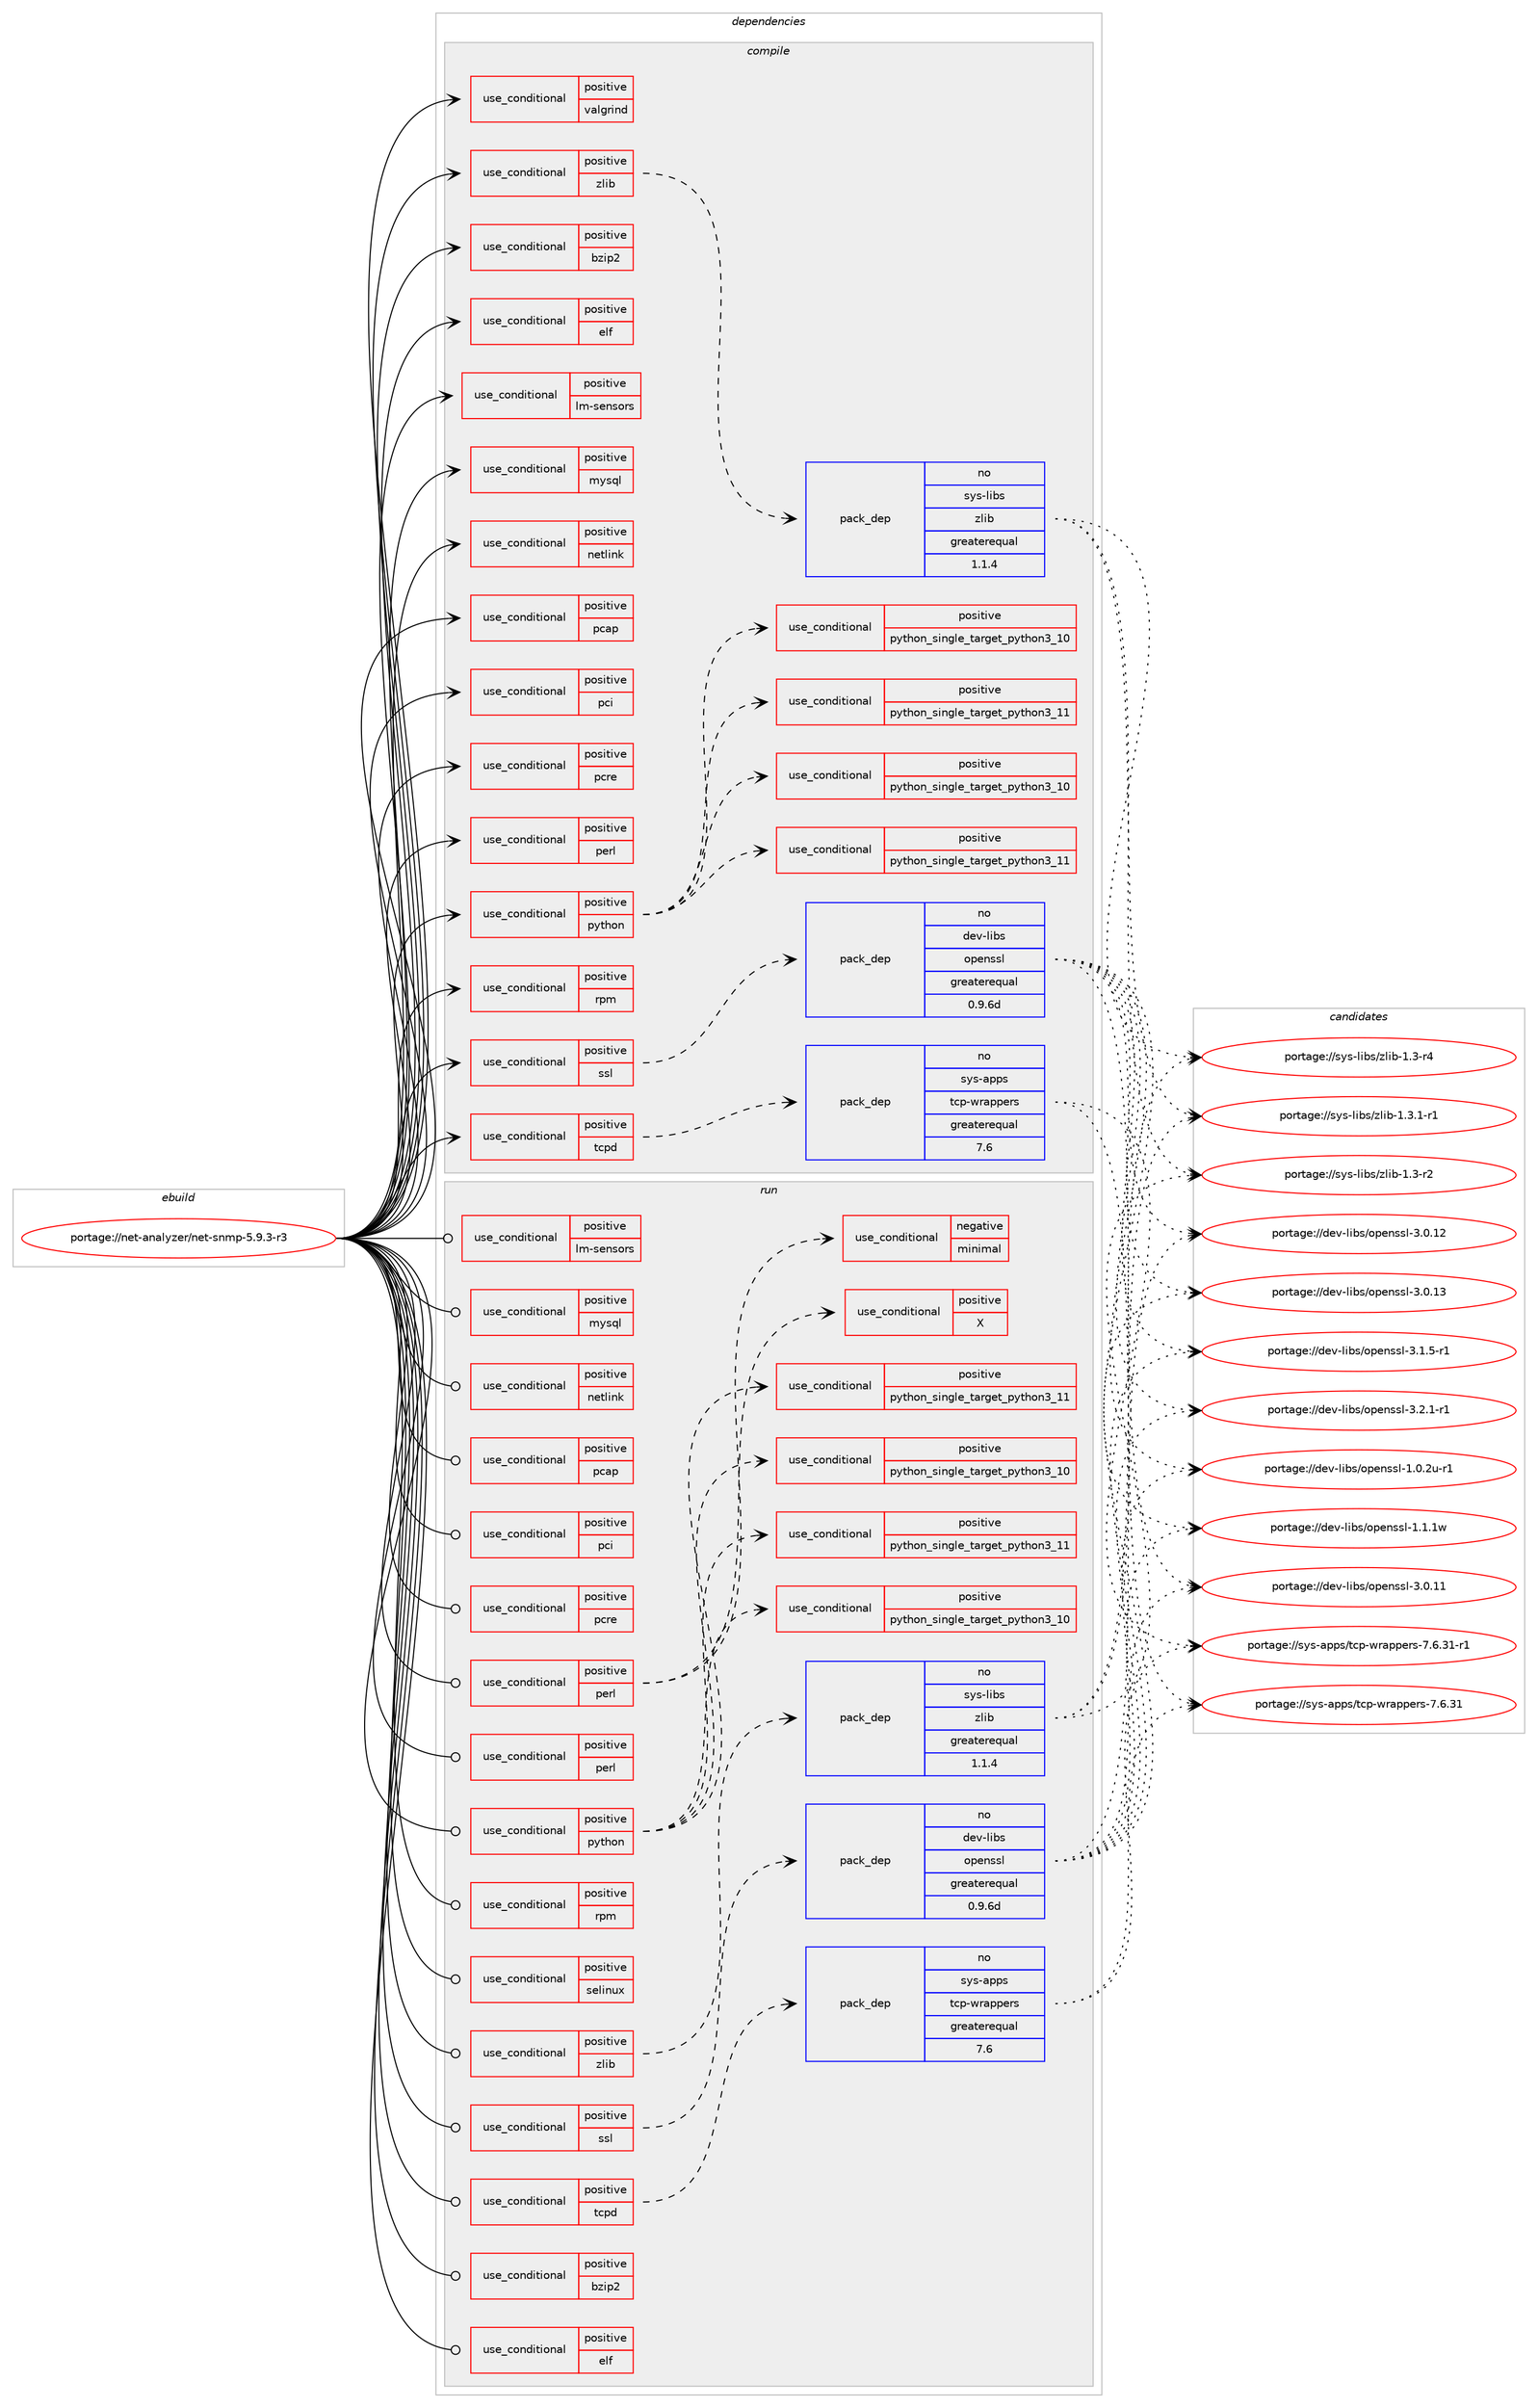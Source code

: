 digraph prolog {

# *************
# Graph options
# *************

newrank=true;
concentrate=true;
compound=true;
graph [rankdir=LR,fontname=Helvetica,fontsize=10,ranksep=1.5];#, ranksep=2.5, nodesep=0.2];
edge  [arrowhead=vee];
node  [fontname=Helvetica,fontsize=10];

# **********
# The ebuild
# **********

subgraph cluster_leftcol {
color=gray;
rank=same;
label=<<i>ebuild</i>>;
id [label="portage://net-analyzer/net-snmp-5.9.3-r3", color=red, width=4, href="../net-analyzer/net-snmp-5.9.3-r3.svg"];
}

# ****************
# The dependencies
# ****************

subgraph cluster_midcol {
color=gray;
label=<<i>dependencies</i>>;
subgraph cluster_compile {
fillcolor="#eeeeee";
style=filled;
label=<<i>compile</i>>;
subgraph cond135 {
dependency185 [label=<<TABLE BORDER="0" CELLBORDER="1" CELLSPACING="0" CELLPADDING="4"><TR><TD ROWSPAN="3" CELLPADDING="10">use_conditional</TD></TR><TR><TD>positive</TD></TR><TR><TD>bzip2</TD></TR></TABLE>>, shape=none, color=red];
# *** BEGIN UNKNOWN DEPENDENCY TYPE (TODO) ***
# dependency185 -> package_dependency(portage://net-analyzer/net-snmp-5.9.3-r3,install,no,app-arch,bzip2,none,[,,],[],[])
# *** END UNKNOWN DEPENDENCY TYPE (TODO) ***

}
id:e -> dependency185:w [weight=20,style="solid",arrowhead="vee"];
subgraph cond136 {
dependency186 [label=<<TABLE BORDER="0" CELLBORDER="1" CELLSPACING="0" CELLPADDING="4"><TR><TD ROWSPAN="3" CELLPADDING="10">use_conditional</TD></TR><TR><TD>positive</TD></TR><TR><TD>elf</TD></TR></TABLE>>, shape=none, color=red];
# *** BEGIN UNKNOWN DEPENDENCY TYPE (TODO) ***
# dependency186 -> package_dependency(portage://net-analyzer/net-snmp-5.9.3-r3,install,no,dev-libs,elfutils,none,[,,],[],[])
# *** END UNKNOWN DEPENDENCY TYPE (TODO) ***

}
id:e -> dependency186:w [weight=20,style="solid",arrowhead="vee"];
subgraph cond137 {
dependency187 [label=<<TABLE BORDER="0" CELLBORDER="1" CELLSPACING="0" CELLPADDING="4"><TR><TD ROWSPAN="3" CELLPADDING="10">use_conditional</TD></TR><TR><TD>positive</TD></TR><TR><TD>lm-sensors</TD></TR></TABLE>>, shape=none, color=red];
# *** BEGIN UNKNOWN DEPENDENCY TYPE (TODO) ***
# dependency187 -> package_dependency(portage://net-analyzer/net-snmp-5.9.3-r3,install,no,sys-apps,lm-sensors,none,[,,],[],[])
# *** END UNKNOWN DEPENDENCY TYPE (TODO) ***

}
id:e -> dependency187:w [weight=20,style="solid",arrowhead="vee"];
subgraph cond138 {
dependency188 [label=<<TABLE BORDER="0" CELLBORDER="1" CELLSPACING="0" CELLPADDING="4"><TR><TD ROWSPAN="3" CELLPADDING="10">use_conditional</TD></TR><TR><TD>positive</TD></TR><TR><TD>mysql</TD></TR></TABLE>>, shape=none, color=red];
# *** BEGIN UNKNOWN DEPENDENCY TYPE (TODO) ***
# dependency188 -> package_dependency(portage://net-analyzer/net-snmp-5.9.3-r3,install,no,dev-db,mysql-connector-c,none,[,,],[slot(0),equal],[])
# *** END UNKNOWN DEPENDENCY TYPE (TODO) ***

}
id:e -> dependency188:w [weight=20,style="solid",arrowhead="vee"];
subgraph cond139 {
dependency189 [label=<<TABLE BORDER="0" CELLBORDER="1" CELLSPACING="0" CELLPADDING="4"><TR><TD ROWSPAN="3" CELLPADDING="10">use_conditional</TD></TR><TR><TD>positive</TD></TR><TR><TD>netlink</TD></TR></TABLE>>, shape=none, color=red];
# *** BEGIN UNKNOWN DEPENDENCY TYPE (TODO) ***
# dependency189 -> package_dependency(portage://net-analyzer/net-snmp-5.9.3-r3,install,no,dev-libs,libnl,none,[,,],[slot(3)],[])
# *** END UNKNOWN DEPENDENCY TYPE (TODO) ***

}
id:e -> dependency189:w [weight=20,style="solid",arrowhead="vee"];
subgraph cond140 {
dependency190 [label=<<TABLE BORDER="0" CELLBORDER="1" CELLSPACING="0" CELLPADDING="4"><TR><TD ROWSPAN="3" CELLPADDING="10">use_conditional</TD></TR><TR><TD>positive</TD></TR><TR><TD>pcap</TD></TR></TABLE>>, shape=none, color=red];
# *** BEGIN UNKNOWN DEPENDENCY TYPE (TODO) ***
# dependency190 -> package_dependency(portage://net-analyzer/net-snmp-5.9.3-r3,install,no,net-libs,libpcap,none,[,,],[],[])
# *** END UNKNOWN DEPENDENCY TYPE (TODO) ***

}
id:e -> dependency190:w [weight=20,style="solid",arrowhead="vee"];
subgraph cond141 {
dependency191 [label=<<TABLE BORDER="0" CELLBORDER="1" CELLSPACING="0" CELLPADDING="4"><TR><TD ROWSPAN="3" CELLPADDING="10">use_conditional</TD></TR><TR><TD>positive</TD></TR><TR><TD>pci</TD></TR></TABLE>>, shape=none, color=red];
# *** BEGIN UNKNOWN DEPENDENCY TYPE (TODO) ***
# dependency191 -> package_dependency(portage://net-analyzer/net-snmp-5.9.3-r3,install,no,sys-apps,pciutils,none,[,,],[],[])
# *** END UNKNOWN DEPENDENCY TYPE (TODO) ***

}
id:e -> dependency191:w [weight=20,style="solid",arrowhead="vee"];
subgraph cond142 {
dependency192 [label=<<TABLE BORDER="0" CELLBORDER="1" CELLSPACING="0" CELLPADDING="4"><TR><TD ROWSPAN="3" CELLPADDING="10">use_conditional</TD></TR><TR><TD>positive</TD></TR><TR><TD>pcre</TD></TR></TABLE>>, shape=none, color=red];
# *** BEGIN UNKNOWN DEPENDENCY TYPE (TODO) ***
# dependency192 -> package_dependency(portage://net-analyzer/net-snmp-5.9.3-r3,install,no,dev-libs,libpcre,none,[,,],[],[])
# *** END UNKNOWN DEPENDENCY TYPE (TODO) ***

}
id:e -> dependency192:w [weight=20,style="solid",arrowhead="vee"];
subgraph cond143 {
dependency193 [label=<<TABLE BORDER="0" CELLBORDER="1" CELLSPACING="0" CELLPADDING="4"><TR><TD ROWSPAN="3" CELLPADDING="10">use_conditional</TD></TR><TR><TD>positive</TD></TR><TR><TD>perl</TD></TR></TABLE>>, shape=none, color=red];
# *** BEGIN UNKNOWN DEPENDENCY TYPE (TODO) ***
# dependency193 -> package_dependency(portage://net-analyzer/net-snmp-5.9.3-r3,install,no,dev-lang,perl,none,[,,],any_same_slot,[])
# *** END UNKNOWN DEPENDENCY TYPE (TODO) ***

}
id:e -> dependency193:w [weight=20,style="solid",arrowhead="vee"];
subgraph cond144 {
dependency194 [label=<<TABLE BORDER="0" CELLBORDER="1" CELLSPACING="0" CELLPADDING="4"><TR><TD ROWSPAN="3" CELLPADDING="10">use_conditional</TD></TR><TR><TD>positive</TD></TR><TR><TD>python</TD></TR></TABLE>>, shape=none, color=red];
subgraph cond145 {
dependency195 [label=<<TABLE BORDER="0" CELLBORDER="1" CELLSPACING="0" CELLPADDING="4"><TR><TD ROWSPAN="3" CELLPADDING="10">use_conditional</TD></TR><TR><TD>positive</TD></TR><TR><TD>python_single_target_python3_10</TD></TR></TABLE>>, shape=none, color=red];
# *** BEGIN UNKNOWN DEPENDENCY TYPE (TODO) ***
# dependency195 -> package_dependency(portage://net-analyzer/net-snmp-5.9.3-r3,install,no,dev-python,setuptools,none,[,,],[],[use(enable(python_targets_python3_10),negative)])
# *** END UNKNOWN DEPENDENCY TYPE (TODO) ***

}
dependency194:e -> dependency195:w [weight=20,style="dashed",arrowhead="vee"];
subgraph cond146 {
dependency196 [label=<<TABLE BORDER="0" CELLBORDER="1" CELLSPACING="0" CELLPADDING="4"><TR><TD ROWSPAN="3" CELLPADDING="10">use_conditional</TD></TR><TR><TD>positive</TD></TR><TR><TD>python_single_target_python3_11</TD></TR></TABLE>>, shape=none, color=red];
# *** BEGIN UNKNOWN DEPENDENCY TYPE (TODO) ***
# dependency196 -> package_dependency(portage://net-analyzer/net-snmp-5.9.3-r3,install,no,dev-python,setuptools,none,[,,],[],[use(enable(python_targets_python3_11),negative)])
# *** END UNKNOWN DEPENDENCY TYPE (TODO) ***

}
dependency194:e -> dependency196:w [weight=20,style="dashed",arrowhead="vee"];
subgraph cond147 {
dependency197 [label=<<TABLE BORDER="0" CELLBORDER="1" CELLSPACING="0" CELLPADDING="4"><TR><TD ROWSPAN="3" CELLPADDING="10">use_conditional</TD></TR><TR><TD>positive</TD></TR><TR><TD>python_single_target_python3_10</TD></TR></TABLE>>, shape=none, color=red];
# *** BEGIN UNKNOWN DEPENDENCY TYPE (TODO) ***
# dependency197 -> package_dependency(portage://net-analyzer/net-snmp-5.9.3-r3,install,no,dev-lang,python,none,[,,],[slot(3.10)],[])
# *** END UNKNOWN DEPENDENCY TYPE (TODO) ***

}
dependency194:e -> dependency197:w [weight=20,style="dashed",arrowhead="vee"];
subgraph cond148 {
dependency198 [label=<<TABLE BORDER="0" CELLBORDER="1" CELLSPACING="0" CELLPADDING="4"><TR><TD ROWSPAN="3" CELLPADDING="10">use_conditional</TD></TR><TR><TD>positive</TD></TR><TR><TD>python_single_target_python3_11</TD></TR></TABLE>>, shape=none, color=red];
# *** BEGIN UNKNOWN DEPENDENCY TYPE (TODO) ***
# dependency198 -> package_dependency(portage://net-analyzer/net-snmp-5.9.3-r3,install,no,dev-lang,python,none,[,,],[slot(3.11)],[])
# *** END UNKNOWN DEPENDENCY TYPE (TODO) ***

}
dependency194:e -> dependency198:w [weight=20,style="dashed",arrowhead="vee"];
}
id:e -> dependency194:w [weight=20,style="solid",arrowhead="vee"];
subgraph cond149 {
dependency199 [label=<<TABLE BORDER="0" CELLBORDER="1" CELLSPACING="0" CELLPADDING="4"><TR><TD ROWSPAN="3" CELLPADDING="10">use_conditional</TD></TR><TR><TD>positive</TD></TR><TR><TD>rpm</TD></TR></TABLE>>, shape=none, color=red];
# *** BEGIN UNKNOWN DEPENDENCY TYPE (TODO) ***
# dependency199 -> package_dependency(portage://net-analyzer/net-snmp-5.9.3-r3,install,no,app-arch,rpm,none,[,,],[],[])
# *** END UNKNOWN DEPENDENCY TYPE (TODO) ***

# *** BEGIN UNKNOWN DEPENDENCY TYPE (TODO) ***
# dependency199 -> package_dependency(portage://net-analyzer/net-snmp-5.9.3-r3,install,no,dev-libs,popt,none,[,,],[],[])
# *** END UNKNOWN DEPENDENCY TYPE (TODO) ***

}
id:e -> dependency199:w [weight=20,style="solid",arrowhead="vee"];
subgraph cond150 {
dependency200 [label=<<TABLE BORDER="0" CELLBORDER="1" CELLSPACING="0" CELLPADDING="4"><TR><TD ROWSPAN="3" CELLPADDING="10">use_conditional</TD></TR><TR><TD>positive</TD></TR><TR><TD>ssl</TD></TR></TABLE>>, shape=none, color=red];
subgraph pack39 {
dependency201 [label=<<TABLE BORDER="0" CELLBORDER="1" CELLSPACING="0" CELLPADDING="4" WIDTH="220"><TR><TD ROWSPAN="6" CELLPADDING="30">pack_dep</TD></TR><TR><TD WIDTH="110">no</TD></TR><TR><TD>dev-libs</TD></TR><TR><TD>openssl</TD></TR><TR><TD>greaterequal</TD></TR><TR><TD>0.9.6d</TD></TR></TABLE>>, shape=none, color=blue];
}
dependency200:e -> dependency201:w [weight=20,style="dashed",arrowhead="vee"];
}
id:e -> dependency200:w [weight=20,style="solid",arrowhead="vee"];
subgraph cond151 {
dependency202 [label=<<TABLE BORDER="0" CELLBORDER="1" CELLSPACING="0" CELLPADDING="4"><TR><TD ROWSPAN="3" CELLPADDING="10">use_conditional</TD></TR><TR><TD>positive</TD></TR><TR><TD>tcpd</TD></TR></TABLE>>, shape=none, color=red];
subgraph pack40 {
dependency203 [label=<<TABLE BORDER="0" CELLBORDER="1" CELLSPACING="0" CELLPADDING="4" WIDTH="220"><TR><TD ROWSPAN="6" CELLPADDING="30">pack_dep</TD></TR><TR><TD WIDTH="110">no</TD></TR><TR><TD>sys-apps</TD></TR><TR><TD>tcp-wrappers</TD></TR><TR><TD>greaterequal</TD></TR><TR><TD>7.6</TD></TR></TABLE>>, shape=none, color=blue];
}
dependency202:e -> dependency203:w [weight=20,style="dashed",arrowhead="vee"];
}
id:e -> dependency202:w [weight=20,style="solid",arrowhead="vee"];
subgraph cond152 {
dependency204 [label=<<TABLE BORDER="0" CELLBORDER="1" CELLSPACING="0" CELLPADDING="4"><TR><TD ROWSPAN="3" CELLPADDING="10">use_conditional</TD></TR><TR><TD>positive</TD></TR><TR><TD>valgrind</TD></TR></TABLE>>, shape=none, color=red];
# *** BEGIN UNKNOWN DEPENDENCY TYPE (TODO) ***
# dependency204 -> package_dependency(portage://net-analyzer/net-snmp-5.9.3-r3,install,no,dev-debug,valgrind,none,[,,],[],[])
# *** END UNKNOWN DEPENDENCY TYPE (TODO) ***

}
id:e -> dependency204:w [weight=20,style="solid",arrowhead="vee"];
subgraph cond153 {
dependency205 [label=<<TABLE BORDER="0" CELLBORDER="1" CELLSPACING="0" CELLPADDING="4"><TR><TD ROWSPAN="3" CELLPADDING="10">use_conditional</TD></TR><TR><TD>positive</TD></TR><TR><TD>zlib</TD></TR></TABLE>>, shape=none, color=red];
subgraph pack41 {
dependency206 [label=<<TABLE BORDER="0" CELLBORDER="1" CELLSPACING="0" CELLPADDING="4" WIDTH="220"><TR><TD ROWSPAN="6" CELLPADDING="30">pack_dep</TD></TR><TR><TD WIDTH="110">no</TD></TR><TR><TD>sys-libs</TD></TR><TR><TD>zlib</TD></TR><TR><TD>greaterequal</TD></TR><TR><TD>1.1.4</TD></TR></TABLE>>, shape=none, color=blue];
}
dependency205:e -> dependency206:w [weight=20,style="dashed",arrowhead="vee"];
}
id:e -> dependency205:w [weight=20,style="solid",arrowhead="vee"];
# *** BEGIN UNKNOWN DEPENDENCY TYPE (TODO) ***
# id -> package_dependency(portage://net-analyzer/net-snmp-5.9.3-r3,install,no,virtual,libcrypt,none,[,,],any_same_slot,[])
# *** END UNKNOWN DEPENDENCY TYPE (TODO) ***

}
subgraph cluster_compileandrun {
fillcolor="#eeeeee";
style=filled;
label=<<i>compile and run</i>>;
}
subgraph cluster_run {
fillcolor="#eeeeee";
style=filled;
label=<<i>run</i>>;
subgraph cond154 {
dependency207 [label=<<TABLE BORDER="0" CELLBORDER="1" CELLSPACING="0" CELLPADDING="4"><TR><TD ROWSPAN="3" CELLPADDING="10">use_conditional</TD></TR><TR><TD>positive</TD></TR><TR><TD>bzip2</TD></TR></TABLE>>, shape=none, color=red];
# *** BEGIN UNKNOWN DEPENDENCY TYPE (TODO) ***
# dependency207 -> package_dependency(portage://net-analyzer/net-snmp-5.9.3-r3,run,no,app-arch,bzip2,none,[,,],[],[])
# *** END UNKNOWN DEPENDENCY TYPE (TODO) ***

}
id:e -> dependency207:w [weight=20,style="solid",arrowhead="odot"];
subgraph cond155 {
dependency208 [label=<<TABLE BORDER="0" CELLBORDER="1" CELLSPACING="0" CELLPADDING="4"><TR><TD ROWSPAN="3" CELLPADDING="10">use_conditional</TD></TR><TR><TD>positive</TD></TR><TR><TD>elf</TD></TR></TABLE>>, shape=none, color=red];
# *** BEGIN UNKNOWN DEPENDENCY TYPE (TODO) ***
# dependency208 -> package_dependency(portage://net-analyzer/net-snmp-5.9.3-r3,run,no,dev-libs,elfutils,none,[,,],[],[])
# *** END UNKNOWN DEPENDENCY TYPE (TODO) ***

}
id:e -> dependency208:w [weight=20,style="solid",arrowhead="odot"];
subgraph cond156 {
dependency209 [label=<<TABLE BORDER="0" CELLBORDER="1" CELLSPACING="0" CELLPADDING="4"><TR><TD ROWSPAN="3" CELLPADDING="10">use_conditional</TD></TR><TR><TD>positive</TD></TR><TR><TD>lm-sensors</TD></TR></TABLE>>, shape=none, color=red];
# *** BEGIN UNKNOWN DEPENDENCY TYPE (TODO) ***
# dependency209 -> package_dependency(portage://net-analyzer/net-snmp-5.9.3-r3,run,no,sys-apps,lm-sensors,none,[,,],[],[])
# *** END UNKNOWN DEPENDENCY TYPE (TODO) ***

}
id:e -> dependency209:w [weight=20,style="solid",arrowhead="odot"];
subgraph cond157 {
dependency210 [label=<<TABLE BORDER="0" CELLBORDER="1" CELLSPACING="0" CELLPADDING="4"><TR><TD ROWSPAN="3" CELLPADDING="10">use_conditional</TD></TR><TR><TD>positive</TD></TR><TR><TD>mysql</TD></TR></TABLE>>, shape=none, color=red];
# *** BEGIN UNKNOWN DEPENDENCY TYPE (TODO) ***
# dependency210 -> package_dependency(portage://net-analyzer/net-snmp-5.9.3-r3,run,no,dev-db,mysql-connector-c,none,[,,],[slot(0),equal],[])
# *** END UNKNOWN DEPENDENCY TYPE (TODO) ***

}
id:e -> dependency210:w [weight=20,style="solid",arrowhead="odot"];
subgraph cond158 {
dependency211 [label=<<TABLE BORDER="0" CELLBORDER="1" CELLSPACING="0" CELLPADDING="4"><TR><TD ROWSPAN="3" CELLPADDING="10">use_conditional</TD></TR><TR><TD>positive</TD></TR><TR><TD>netlink</TD></TR></TABLE>>, shape=none, color=red];
# *** BEGIN UNKNOWN DEPENDENCY TYPE (TODO) ***
# dependency211 -> package_dependency(portage://net-analyzer/net-snmp-5.9.3-r3,run,no,dev-libs,libnl,none,[,,],[slot(3)],[])
# *** END UNKNOWN DEPENDENCY TYPE (TODO) ***

}
id:e -> dependency211:w [weight=20,style="solid",arrowhead="odot"];
subgraph cond159 {
dependency212 [label=<<TABLE BORDER="0" CELLBORDER="1" CELLSPACING="0" CELLPADDING="4"><TR><TD ROWSPAN="3" CELLPADDING="10">use_conditional</TD></TR><TR><TD>positive</TD></TR><TR><TD>pcap</TD></TR></TABLE>>, shape=none, color=red];
# *** BEGIN UNKNOWN DEPENDENCY TYPE (TODO) ***
# dependency212 -> package_dependency(portage://net-analyzer/net-snmp-5.9.3-r3,run,no,net-libs,libpcap,none,[,,],[],[])
# *** END UNKNOWN DEPENDENCY TYPE (TODO) ***

}
id:e -> dependency212:w [weight=20,style="solid",arrowhead="odot"];
subgraph cond160 {
dependency213 [label=<<TABLE BORDER="0" CELLBORDER="1" CELLSPACING="0" CELLPADDING="4"><TR><TD ROWSPAN="3" CELLPADDING="10">use_conditional</TD></TR><TR><TD>positive</TD></TR><TR><TD>pci</TD></TR></TABLE>>, shape=none, color=red];
# *** BEGIN UNKNOWN DEPENDENCY TYPE (TODO) ***
# dependency213 -> package_dependency(portage://net-analyzer/net-snmp-5.9.3-r3,run,no,sys-apps,pciutils,none,[,,],[],[])
# *** END UNKNOWN DEPENDENCY TYPE (TODO) ***

}
id:e -> dependency213:w [weight=20,style="solid",arrowhead="odot"];
subgraph cond161 {
dependency214 [label=<<TABLE BORDER="0" CELLBORDER="1" CELLSPACING="0" CELLPADDING="4"><TR><TD ROWSPAN="3" CELLPADDING="10">use_conditional</TD></TR><TR><TD>positive</TD></TR><TR><TD>pcre</TD></TR></TABLE>>, shape=none, color=red];
# *** BEGIN UNKNOWN DEPENDENCY TYPE (TODO) ***
# dependency214 -> package_dependency(portage://net-analyzer/net-snmp-5.9.3-r3,run,no,dev-libs,libpcre,none,[,,],[],[])
# *** END UNKNOWN DEPENDENCY TYPE (TODO) ***

}
id:e -> dependency214:w [weight=20,style="solid",arrowhead="odot"];
subgraph cond162 {
dependency215 [label=<<TABLE BORDER="0" CELLBORDER="1" CELLSPACING="0" CELLPADDING="4"><TR><TD ROWSPAN="3" CELLPADDING="10">use_conditional</TD></TR><TR><TD>positive</TD></TR><TR><TD>perl</TD></TR></TABLE>>, shape=none, color=red];
subgraph cond163 {
dependency216 [label=<<TABLE BORDER="0" CELLBORDER="1" CELLSPACING="0" CELLPADDING="4"><TR><TD ROWSPAN="3" CELLPADDING="10">use_conditional</TD></TR><TR><TD>positive</TD></TR><TR><TD>X</TD></TR></TABLE>>, shape=none, color=red];
# *** BEGIN UNKNOWN DEPENDENCY TYPE (TODO) ***
# dependency216 -> package_dependency(portage://net-analyzer/net-snmp-5.9.3-r3,run,no,dev-perl,Tk,none,[,,],[],[])
# *** END UNKNOWN DEPENDENCY TYPE (TODO) ***

}
dependency215:e -> dependency216:w [weight=20,style="dashed",arrowhead="vee"];
subgraph cond164 {
dependency217 [label=<<TABLE BORDER="0" CELLBORDER="1" CELLSPACING="0" CELLPADDING="4"><TR><TD ROWSPAN="3" CELLPADDING="10">use_conditional</TD></TR><TR><TD>negative</TD></TR><TR><TD>minimal</TD></TR></TABLE>>, shape=none, color=red];
# *** BEGIN UNKNOWN DEPENDENCY TYPE (TODO) ***
# dependency217 -> package_dependency(portage://net-analyzer/net-snmp-5.9.3-r3,run,no,virtual,perl-Carp,none,[,,],[],[])
# *** END UNKNOWN DEPENDENCY TYPE (TODO) ***

# *** BEGIN UNKNOWN DEPENDENCY TYPE (TODO) ***
# dependency217 -> package_dependency(portage://net-analyzer/net-snmp-5.9.3-r3,run,no,virtual,perl-Data-Dumper,none,[,,],[],[])
# *** END UNKNOWN DEPENDENCY TYPE (TODO) ***

# *** BEGIN UNKNOWN DEPENDENCY TYPE (TODO) ***
# dependency217 -> package_dependency(portage://net-analyzer/net-snmp-5.9.3-r3,run,no,virtual,perl-Getopt-Long,none,[,,],[],[])
# *** END UNKNOWN DEPENDENCY TYPE (TODO) ***

# *** BEGIN UNKNOWN DEPENDENCY TYPE (TODO) ***
# dependency217 -> package_dependency(portage://net-analyzer/net-snmp-5.9.3-r3,run,no,dev-perl,JSON,none,[,,],[],[])
# *** END UNKNOWN DEPENDENCY TYPE (TODO) ***

# *** BEGIN UNKNOWN DEPENDENCY TYPE (TODO) ***
# dependency217 -> package_dependency(portage://net-analyzer/net-snmp-5.9.3-r3,run,no,dev-perl,Mail-Sender,none,[,,],[],[])
# *** END UNKNOWN DEPENDENCY TYPE (TODO) ***

# *** BEGIN UNKNOWN DEPENDENCY TYPE (TODO) ***
# dependency217 -> package_dependency(portage://net-analyzer/net-snmp-5.9.3-r3,run,no,dev-perl,TermReadKey,none,[,,],[],[])
# *** END UNKNOWN DEPENDENCY TYPE (TODO) ***

# *** BEGIN UNKNOWN DEPENDENCY TYPE (TODO) ***
# dependency217 -> package_dependency(portage://net-analyzer/net-snmp-5.9.3-r3,run,no,virtual,perl-Term-ReadLine,none,[,,],[],[])
# *** END UNKNOWN DEPENDENCY TYPE (TODO) ***

}
dependency215:e -> dependency217:w [weight=20,style="dashed",arrowhead="vee"];
}
id:e -> dependency215:w [weight=20,style="solid",arrowhead="odot"];
subgraph cond165 {
dependency218 [label=<<TABLE BORDER="0" CELLBORDER="1" CELLSPACING="0" CELLPADDING="4"><TR><TD ROWSPAN="3" CELLPADDING="10">use_conditional</TD></TR><TR><TD>positive</TD></TR><TR><TD>perl</TD></TR></TABLE>>, shape=none, color=red];
# *** BEGIN UNKNOWN DEPENDENCY TYPE (TODO) ***
# dependency218 -> package_dependency(portage://net-analyzer/net-snmp-5.9.3-r3,run,no,dev-lang,perl,none,[,,],any_same_slot,[])
# *** END UNKNOWN DEPENDENCY TYPE (TODO) ***

}
id:e -> dependency218:w [weight=20,style="solid",arrowhead="odot"];
subgraph cond166 {
dependency219 [label=<<TABLE BORDER="0" CELLBORDER="1" CELLSPACING="0" CELLPADDING="4"><TR><TD ROWSPAN="3" CELLPADDING="10">use_conditional</TD></TR><TR><TD>positive</TD></TR><TR><TD>python</TD></TR></TABLE>>, shape=none, color=red];
subgraph cond167 {
dependency220 [label=<<TABLE BORDER="0" CELLBORDER="1" CELLSPACING="0" CELLPADDING="4"><TR><TD ROWSPAN="3" CELLPADDING="10">use_conditional</TD></TR><TR><TD>positive</TD></TR><TR><TD>python_single_target_python3_10</TD></TR></TABLE>>, shape=none, color=red];
# *** BEGIN UNKNOWN DEPENDENCY TYPE (TODO) ***
# dependency220 -> package_dependency(portage://net-analyzer/net-snmp-5.9.3-r3,run,no,dev-python,setuptools,none,[,,],[],[use(enable(python_targets_python3_10),negative)])
# *** END UNKNOWN DEPENDENCY TYPE (TODO) ***

}
dependency219:e -> dependency220:w [weight=20,style="dashed",arrowhead="vee"];
subgraph cond168 {
dependency221 [label=<<TABLE BORDER="0" CELLBORDER="1" CELLSPACING="0" CELLPADDING="4"><TR><TD ROWSPAN="3" CELLPADDING="10">use_conditional</TD></TR><TR><TD>positive</TD></TR><TR><TD>python_single_target_python3_11</TD></TR></TABLE>>, shape=none, color=red];
# *** BEGIN UNKNOWN DEPENDENCY TYPE (TODO) ***
# dependency221 -> package_dependency(portage://net-analyzer/net-snmp-5.9.3-r3,run,no,dev-python,setuptools,none,[,,],[],[use(enable(python_targets_python3_11),negative)])
# *** END UNKNOWN DEPENDENCY TYPE (TODO) ***

}
dependency219:e -> dependency221:w [weight=20,style="dashed",arrowhead="vee"];
subgraph cond169 {
dependency222 [label=<<TABLE BORDER="0" CELLBORDER="1" CELLSPACING="0" CELLPADDING="4"><TR><TD ROWSPAN="3" CELLPADDING="10">use_conditional</TD></TR><TR><TD>positive</TD></TR><TR><TD>python_single_target_python3_10</TD></TR></TABLE>>, shape=none, color=red];
# *** BEGIN UNKNOWN DEPENDENCY TYPE (TODO) ***
# dependency222 -> package_dependency(portage://net-analyzer/net-snmp-5.9.3-r3,run,no,dev-lang,python,none,[,,],[slot(3.10)],[])
# *** END UNKNOWN DEPENDENCY TYPE (TODO) ***

}
dependency219:e -> dependency222:w [weight=20,style="dashed",arrowhead="vee"];
subgraph cond170 {
dependency223 [label=<<TABLE BORDER="0" CELLBORDER="1" CELLSPACING="0" CELLPADDING="4"><TR><TD ROWSPAN="3" CELLPADDING="10">use_conditional</TD></TR><TR><TD>positive</TD></TR><TR><TD>python_single_target_python3_11</TD></TR></TABLE>>, shape=none, color=red];
# *** BEGIN UNKNOWN DEPENDENCY TYPE (TODO) ***
# dependency223 -> package_dependency(portage://net-analyzer/net-snmp-5.9.3-r3,run,no,dev-lang,python,none,[,,],[slot(3.11)],[])
# *** END UNKNOWN DEPENDENCY TYPE (TODO) ***

}
dependency219:e -> dependency223:w [weight=20,style="dashed",arrowhead="vee"];
}
id:e -> dependency219:w [weight=20,style="solid",arrowhead="odot"];
subgraph cond171 {
dependency224 [label=<<TABLE BORDER="0" CELLBORDER="1" CELLSPACING="0" CELLPADDING="4"><TR><TD ROWSPAN="3" CELLPADDING="10">use_conditional</TD></TR><TR><TD>positive</TD></TR><TR><TD>rpm</TD></TR></TABLE>>, shape=none, color=red];
# *** BEGIN UNKNOWN DEPENDENCY TYPE (TODO) ***
# dependency224 -> package_dependency(portage://net-analyzer/net-snmp-5.9.3-r3,run,no,app-arch,rpm,none,[,,],[],[])
# *** END UNKNOWN DEPENDENCY TYPE (TODO) ***

# *** BEGIN UNKNOWN DEPENDENCY TYPE (TODO) ***
# dependency224 -> package_dependency(portage://net-analyzer/net-snmp-5.9.3-r3,run,no,dev-libs,popt,none,[,,],[],[])
# *** END UNKNOWN DEPENDENCY TYPE (TODO) ***

}
id:e -> dependency224:w [weight=20,style="solid",arrowhead="odot"];
subgraph cond172 {
dependency225 [label=<<TABLE BORDER="0" CELLBORDER="1" CELLSPACING="0" CELLPADDING="4"><TR><TD ROWSPAN="3" CELLPADDING="10">use_conditional</TD></TR><TR><TD>positive</TD></TR><TR><TD>selinux</TD></TR></TABLE>>, shape=none, color=red];
# *** BEGIN UNKNOWN DEPENDENCY TYPE (TODO) ***
# dependency225 -> package_dependency(portage://net-analyzer/net-snmp-5.9.3-r3,run,no,sec-policy,selinux-snmp,none,[,,],[],[])
# *** END UNKNOWN DEPENDENCY TYPE (TODO) ***

}
id:e -> dependency225:w [weight=20,style="solid",arrowhead="odot"];
subgraph cond173 {
dependency226 [label=<<TABLE BORDER="0" CELLBORDER="1" CELLSPACING="0" CELLPADDING="4"><TR><TD ROWSPAN="3" CELLPADDING="10">use_conditional</TD></TR><TR><TD>positive</TD></TR><TR><TD>ssl</TD></TR></TABLE>>, shape=none, color=red];
subgraph pack42 {
dependency227 [label=<<TABLE BORDER="0" CELLBORDER="1" CELLSPACING="0" CELLPADDING="4" WIDTH="220"><TR><TD ROWSPAN="6" CELLPADDING="30">pack_dep</TD></TR><TR><TD WIDTH="110">no</TD></TR><TR><TD>dev-libs</TD></TR><TR><TD>openssl</TD></TR><TR><TD>greaterequal</TD></TR><TR><TD>0.9.6d</TD></TR></TABLE>>, shape=none, color=blue];
}
dependency226:e -> dependency227:w [weight=20,style="dashed",arrowhead="vee"];
}
id:e -> dependency226:w [weight=20,style="solid",arrowhead="odot"];
subgraph cond174 {
dependency228 [label=<<TABLE BORDER="0" CELLBORDER="1" CELLSPACING="0" CELLPADDING="4"><TR><TD ROWSPAN="3" CELLPADDING="10">use_conditional</TD></TR><TR><TD>positive</TD></TR><TR><TD>tcpd</TD></TR></TABLE>>, shape=none, color=red];
subgraph pack43 {
dependency229 [label=<<TABLE BORDER="0" CELLBORDER="1" CELLSPACING="0" CELLPADDING="4" WIDTH="220"><TR><TD ROWSPAN="6" CELLPADDING="30">pack_dep</TD></TR><TR><TD WIDTH="110">no</TD></TR><TR><TD>sys-apps</TD></TR><TR><TD>tcp-wrappers</TD></TR><TR><TD>greaterequal</TD></TR><TR><TD>7.6</TD></TR></TABLE>>, shape=none, color=blue];
}
dependency228:e -> dependency229:w [weight=20,style="dashed",arrowhead="vee"];
}
id:e -> dependency228:w [weight=20,style="solid",arrowhead="odot"];
subgraph cond175 {
dependency230 [label=<<TABLE BORDER="0" CELLBORDER="1" CELLSPACING="0" CELLPADDING="4"><TR><TD ROWSPAN="3" CELLPADDING="10">use_conditional</TD></TR><TR><TD>positive</TD></TR><TR><TD>zlib</TD></TR></TABLE>>, shape=none, color=red];
subgraph pack44 {
dependency231 [label=<<TABLE BORDER="0" CELLBORDER="1" CELLSPACING="0" CELLPADDING="4" WIDTH="220"><TR><TD ROWSPAN="6" CELLPADDING="30">pack_dep</TD></TR><TR><TD WIDTH="110">no</TD></TR><TR><TD>sys-libs</TD></TR><TR><TD>zlib</TD></TR><TR><TD>greaterequal</TD></TR><TR><TD>1.1.4</TD></TR></TABLE>>, shape=none, color=blue];
}
dependency230:e -> dependency231:w [weight=20,style="dashed",arrowhead="vee"];
}
id:e -> dependency230:w [weight=20,style="solid",arrowhead="odot"];
# *** BEGIN UNKNOWN DEPENDENCY TYPE (TODO) ***
# id -> package_dependency(portage://net-analyzer/net-snmp-5.9.3-r3,run,no,virtual,libcrypt,none,[,,],any_same_slot,[])
# *** END UNKNOWN DEPENDENCY TYPE (TODO) ***

}
}

# **************
# The candidates
# **************

subgraph cluster_choices {
rank=same;
color=gray;
label=<<i>candidates</i>>;

subgraph choice39 {
color=black;
nodesep=1;
choice1001011184510810598115471111121011101151151084549464846501174511449 [label="portage://dev-libs/openssl-1.0.2u-r1", color=red, width=4,href="../dev-libs/openssl-1.0.2u-r1.svg"];
choice100101118451081059811547111112101110115115108454946494649119 [label="portage://dev-libs/openssl-1.1.1w", color=red, width=4,href="../dev-libs/openssl-1.1.1w.svg"];
choice10010111845108105981154711111210111011511510845514648464949 [label="portage://dev-libs/openssl-3.0.11", color=red, width=4,href="../dev-libs/openssl-3.0.11.svg"];
choice10010111845108105981154711111210111011511510845514648464950 [label="portage://dev-libs/openssl-3.0.12", color=red, width=4,href="../dev-libs/openssl-3.0.12.svg"];
choice10010111845108105981154711111210111011511510845514648464951 [label="portage://dev-libs/openssl-3.0.13", color=red, width=4,href="../dev-libs/openssl-3.0.13.svg"];
choice1001011184510810598115471111121011101151151084551464946534511449 [label="portage://dev-libs/openssl-3.1.5-r1", color=red, width=4,href="../dev-libs/openssl-3.1.5-r1.svg"];
choice1001011184510810598115471111121011101151151084551465046494511449 [label="portage://dev-libs/openssl-3.2.1-r1", color=red, width=4,href="../dev-libs/openssl-3.2.1-r1.svg"];
dependency201:e -> choice1001011184510810598115471111121011101151151084549464846501174511449:w [style=dotted,weight="100"];
dependency201:e -> choice100101118451081059811547111112101110115115108454946494649119:w [style=dotted,weight="100"];
dependency201:e -> choice10010111845108105981154711111210111011511510845514648464949:w [style=dotted,weight="100"];
dependency201:e -> choice10010111845108105981154711111210111011511510845514648464950:w [style=dotted,weight="100"];
dependency201:e -> choice10010111845108105981154711111210111011511510845514648464951:w [style=dotted,weight="100"];
dependency201:e -> choice1001011184510810598115471111121011101151151084551464946534511449:w [style=dotted,weight="100"];
dependency201:e -> choice1001011184510810598115471111121011101151151084551465046494511449:w [style=dotted,weight="100"];
}
subgraph choice40 {
color=black;
nodesep=1;
choice11512111545971121121154711699112451191149711211210111411545554654465149 [label="portage://sys-apps/tcp-wrappers-7.6.31", color=red, width=4,href="../sys-apps/tcp-wrappers-7.6.31.svg"];
choice115121115459711211211547116991124511911497112112101114115455546544651494511449 [label="portage://sys-apps/tcp-wrappers-7.6.31-r1", color=red, width=4,href="../sys-apps/tcp-wrappers-7.6.31-r1.svg"];
dependency203:e -> choice11512111545971121121154711699112451191149711211210111411545554654465149:w [style=dotted,weight="100"];
dependency203:e -> choice115121115459711211211547116991124511911497112112101114115455546544651494511449:w [style=dotted,weight="100"];
}
subgraph choice41 {
color=black;
nodesep=1;
choice11512111545108105981154712210810598454946514511450 [label="portage://sys-libs/zlib-1.3-r2", color=red, width=4,href="../sys-libs/zlib-1.3-r2.svg"];
choice11512111545108105981154712210810598454946514511452 [label="portage://sys-libs/zlib-1.3-r4", color=red, width=4,href="../sys-libs/zlib-1.3-r4.svg"];
choice115121115451081059811547122108105984549465146494511449 [label="portage://sys-libs/zlib-1.3.1-r1", color=red, width=4,href="../sys-libs/zlib-1.3.1-r1.svg"];
dependency206:e -> choice11512111545108105981154712210810598454946514511450:w [style=dotted,weight="100"];
dependency206:e -> choice11512111545108105981154712210810598454946514511452:w [style=dotted,weight="100"];
dependency206:e -> choice115121115451081059811547122108105984549465146494511449:w [style=dotted,weight="100"];
}
subgraph choice42 {
color=black;
nodesep=1;
choice1001011184510810598115471111121011101151151084549464846501174511449 [label="portage://dev-libs/openssl-1.0.2u-r1", color=red, width=4,href="../dev-libs/openssl-1.0.2u-r1.svg"];
choice100101118451081059811547111112101110115115108454946494649119 [label="portage://dev-libs/openssl-1.1.1w", color=red, width=4,href="../dev-libs/openssl-1.1.1w.svg"];
choice10010111845108105981154711111210111011511510845514648464949 [label="portage://dev-libs/openssl-3.0.11", color=red, width=4,href="../dev-libs/openssl-3.0.11.svg"];
choice10010111845108105981154711111210111011511510845514648464950 [label="portage://dev-libs/openssl-3.0.12", color=red, width=4,href="../dev-libs/openssl-3.0.12.svg"];
choice10010111845108105981154711111210111011511510845514648464951 [label="portage://dev-libs/openssl-3.0.13", color=red, width=4,href="../dev-libs/openssl-3.0.13.svg"];
choice1001011184510810598115471111121011101151151084551464946534511449 [label="portage://dev-libs/openssl-3.1.5-r1", color=red, width=4,href="../dev-libs/openssl-3.1.5-r1.svg"];
choice1001011184510810598115471111121011101151151084551465046494511449 [label="portage://dev-libs/openssl-3.2.1-r1", color=red, width=4,href="../dev-libs/openssl-3.2.1-r1.svg"];
dependency227:e -> choice1001011184510810598115471111121011101151151084549464846501174511449:w [style=dotted,weight="100"];
dependency227:e -> choice100101118451081059811547111112101110115115108454946494649119:w [style=dotted,weight="100"];
dependency227:e -> choice10010111845108105981154711111210111011511510845514648464949:w [style=dotted,weight="100"];
dependency227:e -> choice10010111845108105981154711111210111011511510845514648464950:w [style=dotted,weight="100"];
dependency227:e -> choice10010111845108105981154711111210111011511510845514648464951:w [style=dotted,weight="100"];
dependency227:e -> choice1001011184510810598115471111121011101151151084551464946534511449:w [style=dotted,weight="100"];
dependency227:e -> choice1001011184510810598115471111121011101151151084551465046494511449:w [style=dotted,weight="100"];
}
subgraph choice43 {
color=black;
nodesep=1;
choice11512111545971121121154711699112451191149711211210111411545554654465149 [label="portage://sys-apps/tcp-wrappers-7.6.31", color=red, width=4,href="../sys-apps/tcp-wrappers-7.6.31.svg"];
choice115121115459711211211547116991124511911497112112101114115455546544651494511449 [label="portage://sys-apps/tcp-wrappers-7.6.31-r1", color=red, width=4,href="../sys-apps/tcp-wrappers-7.6.31-r1.svg"];
dependency229:e -> choice11512111545971121121154711699112451191149711211210111411545554654465149:w [style=dotted,weight="100"];
dependency229:e -> choice115121115459711211211547116991124511911497112112101114115455546544651494511449:w [style=dotted,weight="100"];
}
subgraph choice44 {
color=black;
nodesep=1;
choice11512111545108105981154712210810598454946514511450 [label="portage://sys-libs/zlib-1.3-r2", color=red, width=4,href="../sys-libs/zlib-1.3-r2.svg"];
choice11512111545108105981154712210810598454946514511452 [label="portage://sys-libs/zlib-1.3-r4", color=red, width=4,href="../sys-libs/zlib-1.3-r4.svg"];
choice115121115451081059811547122108105984549465146494511449 [label="portage://sys-libs/zlib-1.3.1-r1", color=red, width=4,href="../sys-libs/zlib-1.3.1-r1.svg"];
dependency231:e -> choice11512111545108105981154712210810598454946514511450:w [style=dotted,weight="100"];
dependency231:e -> choice11512111545108105981154712210810598454946514511452:w [style=dotted,weight="100"];
dependency231:e -> choice115121115451081059811547122108105984549465146494511449:w [style=dotted,weight="100"];
}
}

}
